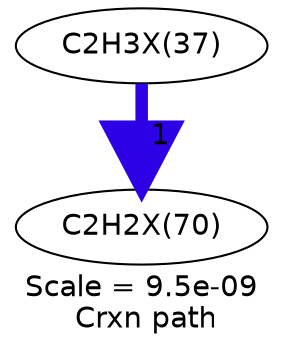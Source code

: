 digraph reaction_paths {
center=1;
s11 -> s20[fontname="Helvetica", style="setlinewidth(6)", arrowsize=3, color="0.7, 1.5, 0.9"
, label=" 1"];
s11 [ fontname="Helvetica", label="C2H3X(37)"];
s20 [ fontname="Helvetica", label="C2H2X(70)"];
 label = "Scale = 9.5e-09\l Crxn path";
 fontname = "Helvetica";
}
